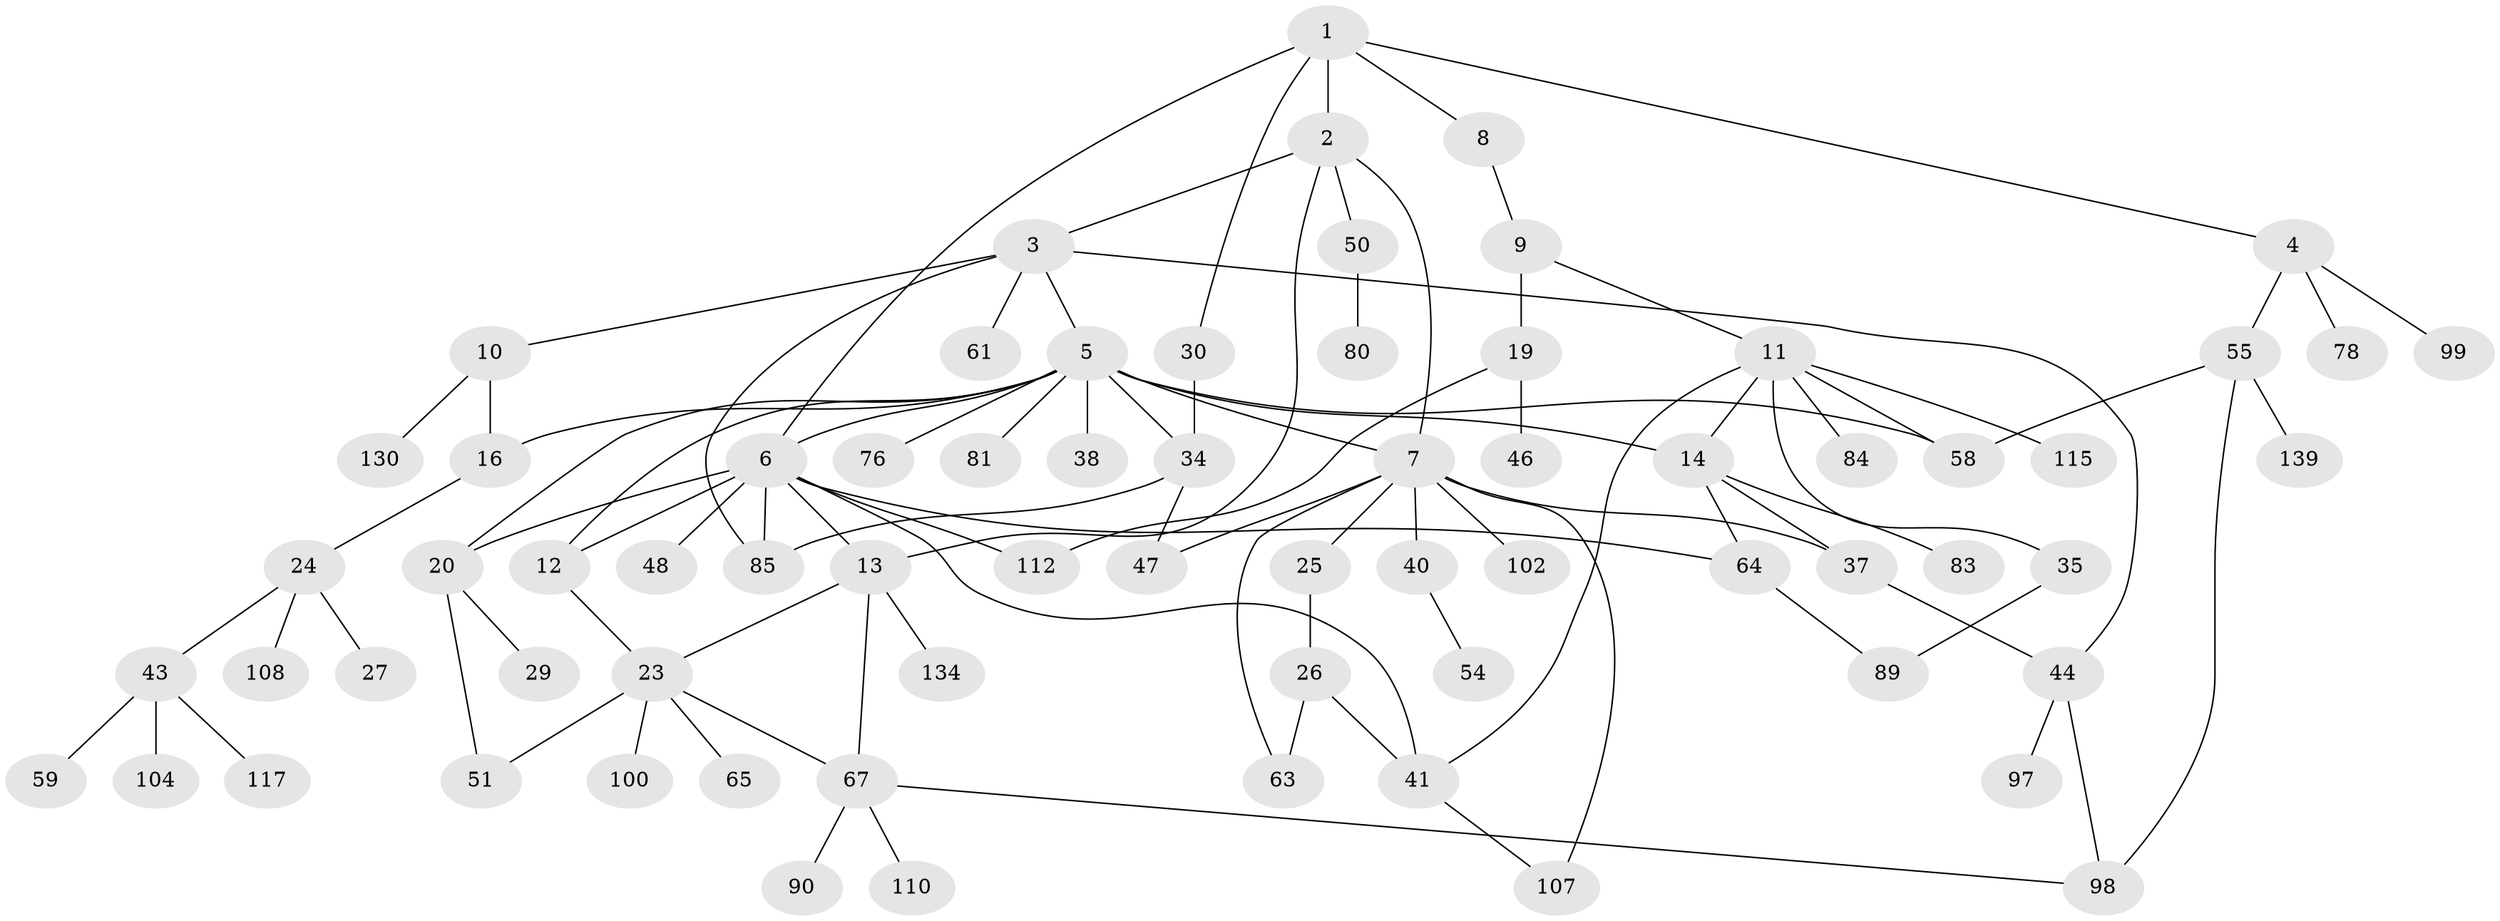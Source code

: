 // original degree distribution, {5: 0.04285714285714286, 6: 0.02857142857142857, 3: 0.22857142857142856, 7: 0.014285714285714285, 4: 0.11428571428571428, 2: 0.21428571428571427, 1: 0.35714285714285715}
// Generated by graph-tools (version 1.1) at 2025/13/03/09/25 04:13:18]
// undirected, 70 vertices, 96 edges
graph export_dot {
graph [start="1"]
  node [color=gray90,style=filled];
  1;
  2;
  3 [super="+17"];
  4 [super="+49"];
  5 [super="+66+95+15"];
  6 [super="+22"];
  7 [super="+94+18+21+52"];
  8 [super="+74+53"];
  9;
  10 [super="+105"];
  11 [super="+32+28"];
  12 [super="+69+109"];
  13 [super="+111+36"];
  14 [super="+31"];
  16 [super="+92"];
  19;
  20;
  23 [super="+39+118"];
  24 [super="+88"];
  25;
  26 [super="+87+45"];
  27;
  29;
  30;
  34 [super="+71"];
  35 [super="+135"];
  37 [super="+91"];
  38;
  40;
  41 [super="+68"];
  43;
  44 [super="+75"];
  46;
  47 [super="+131"];
  48;
  50 [super="+62"];
  51;
  54;
  55 [super="+57"];
  58 [super="+113+101"];
  59;
  61;
  63;
  64 [super="+103+72"];
  65;
  67 [super="+82"];
  76;
  78;
  80;
  81;
  83;
  84 [super="+126+128"];
  85 [super="+93+96+114"];
  89;
  90;
  97;
  98;
  99 [super="+140"];
  100;
  102;
  104;
  107 [super="+121"];
  108;
  110;
  112;
  115;
  117;
  130;
  134;
  139;
  1 -- 2;
  1 -- 4;
  1 -- 6;
  1 -- 8;
  1 -- 30;
  2 -- 3;
  2 -- 7;
  2 -- 13;
  2 -- 50;
  3 -- 5;
  3 -- 10;
  3 -- 44;
  3 -- 61;
  3 -- 85;
  4 -- 78;
  4 -- 99;
  4 -- 55;
  5 -- 34 [weight=2];
  5 -- 16;
  5 -- 14;
  5 -- 58;
  5 -- 38;
  5 -- 7 [weight=2];
  5 -- 12;
  5 -- 76;
  5 -- 81;
  5 -- 20;
  5 -- 6;
  6 -- 12;
  6 -- 48;
  6 -- 64;
  6 -- 112;
  6 -- 20;
  6 -- 85;
  6 -- 41;
  6 -- 13;
  7 -- 25;
  7 -- 63;
  7 -- 102;
  7 -- 37;
  7 -- 40;
  7 -- 107;
  7 -- 47;
  8 -- 9;
  9 -- 11;
  9 -- 19;
  10 -- 16;
  10 -- 130;
  11 -- 14;
  11 -- 115;
  11 -- 35;
  11 -- 41;
  11 -- 58;
  11 -- 84;
  12 -- 23;
  13 -- 23;
  13 -- 67;
  13 -- 134;
  14 -- 83;
  14 -- 64;
  14 -- 37;
  16 -- 24;
  19 -- 46;
  19 -- 112;
  20 -- 29;
  20 -- 51;
  23 -- 51;
  23 -- 65;
  23 -- 100;
  23 -- 67;
  24 -- 27;
  24 -- 43;
  24 -- 108;
  25 -- 26;
  26 -- 41;
  26 -- 63;
  30 -- 34 [weight=2];
  34 -- 85;
  34 -- 47;
  35 -- 89;
  37 -- 44;
  40 -- 54;
  41 -- 107;
  43 -- 59;
  43 -- 104;
  43 -- 117;
  44 -- 97;
  44 -- 98;
  50 -- 80;
  55 -- 139;
  55 -- 98;
  55 -- 58;
  64 -- 89;
  67 -- 90;
  67 -- 98;
  67 -- 110;
}
